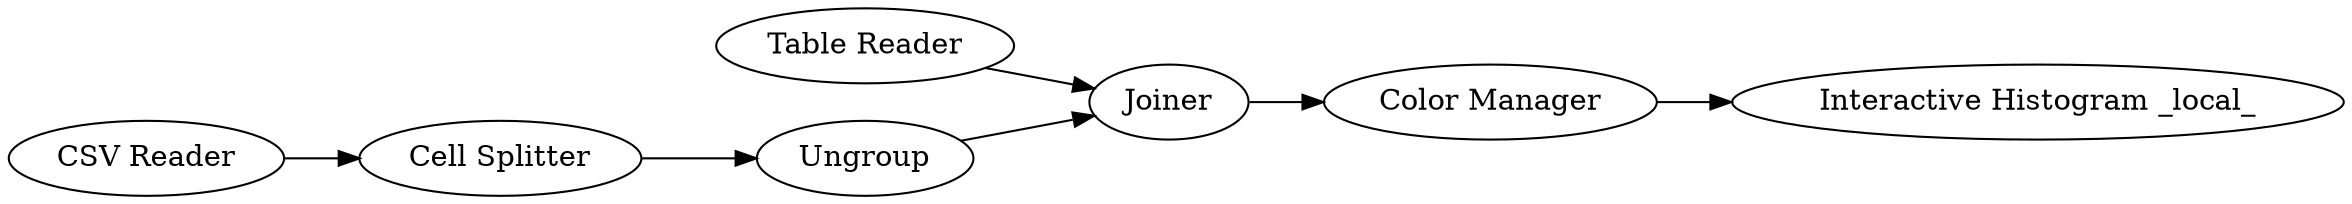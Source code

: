 digraph {
	1 -> 4
	3 -> 8
	8 -> 4
	9 -> 10
	2 -> 3
	4 -> 9
	1 [label="Table Reader"]
	9 [label="Color Manager"]
	4 [label=Joiner]
	8 [label=Ungroup]
	3 [label="Cell Splitter"]
	2 [label="CSV Reader"]
	10 [label="Interactive Histogram _local_"]
	rankdir=LR
}

